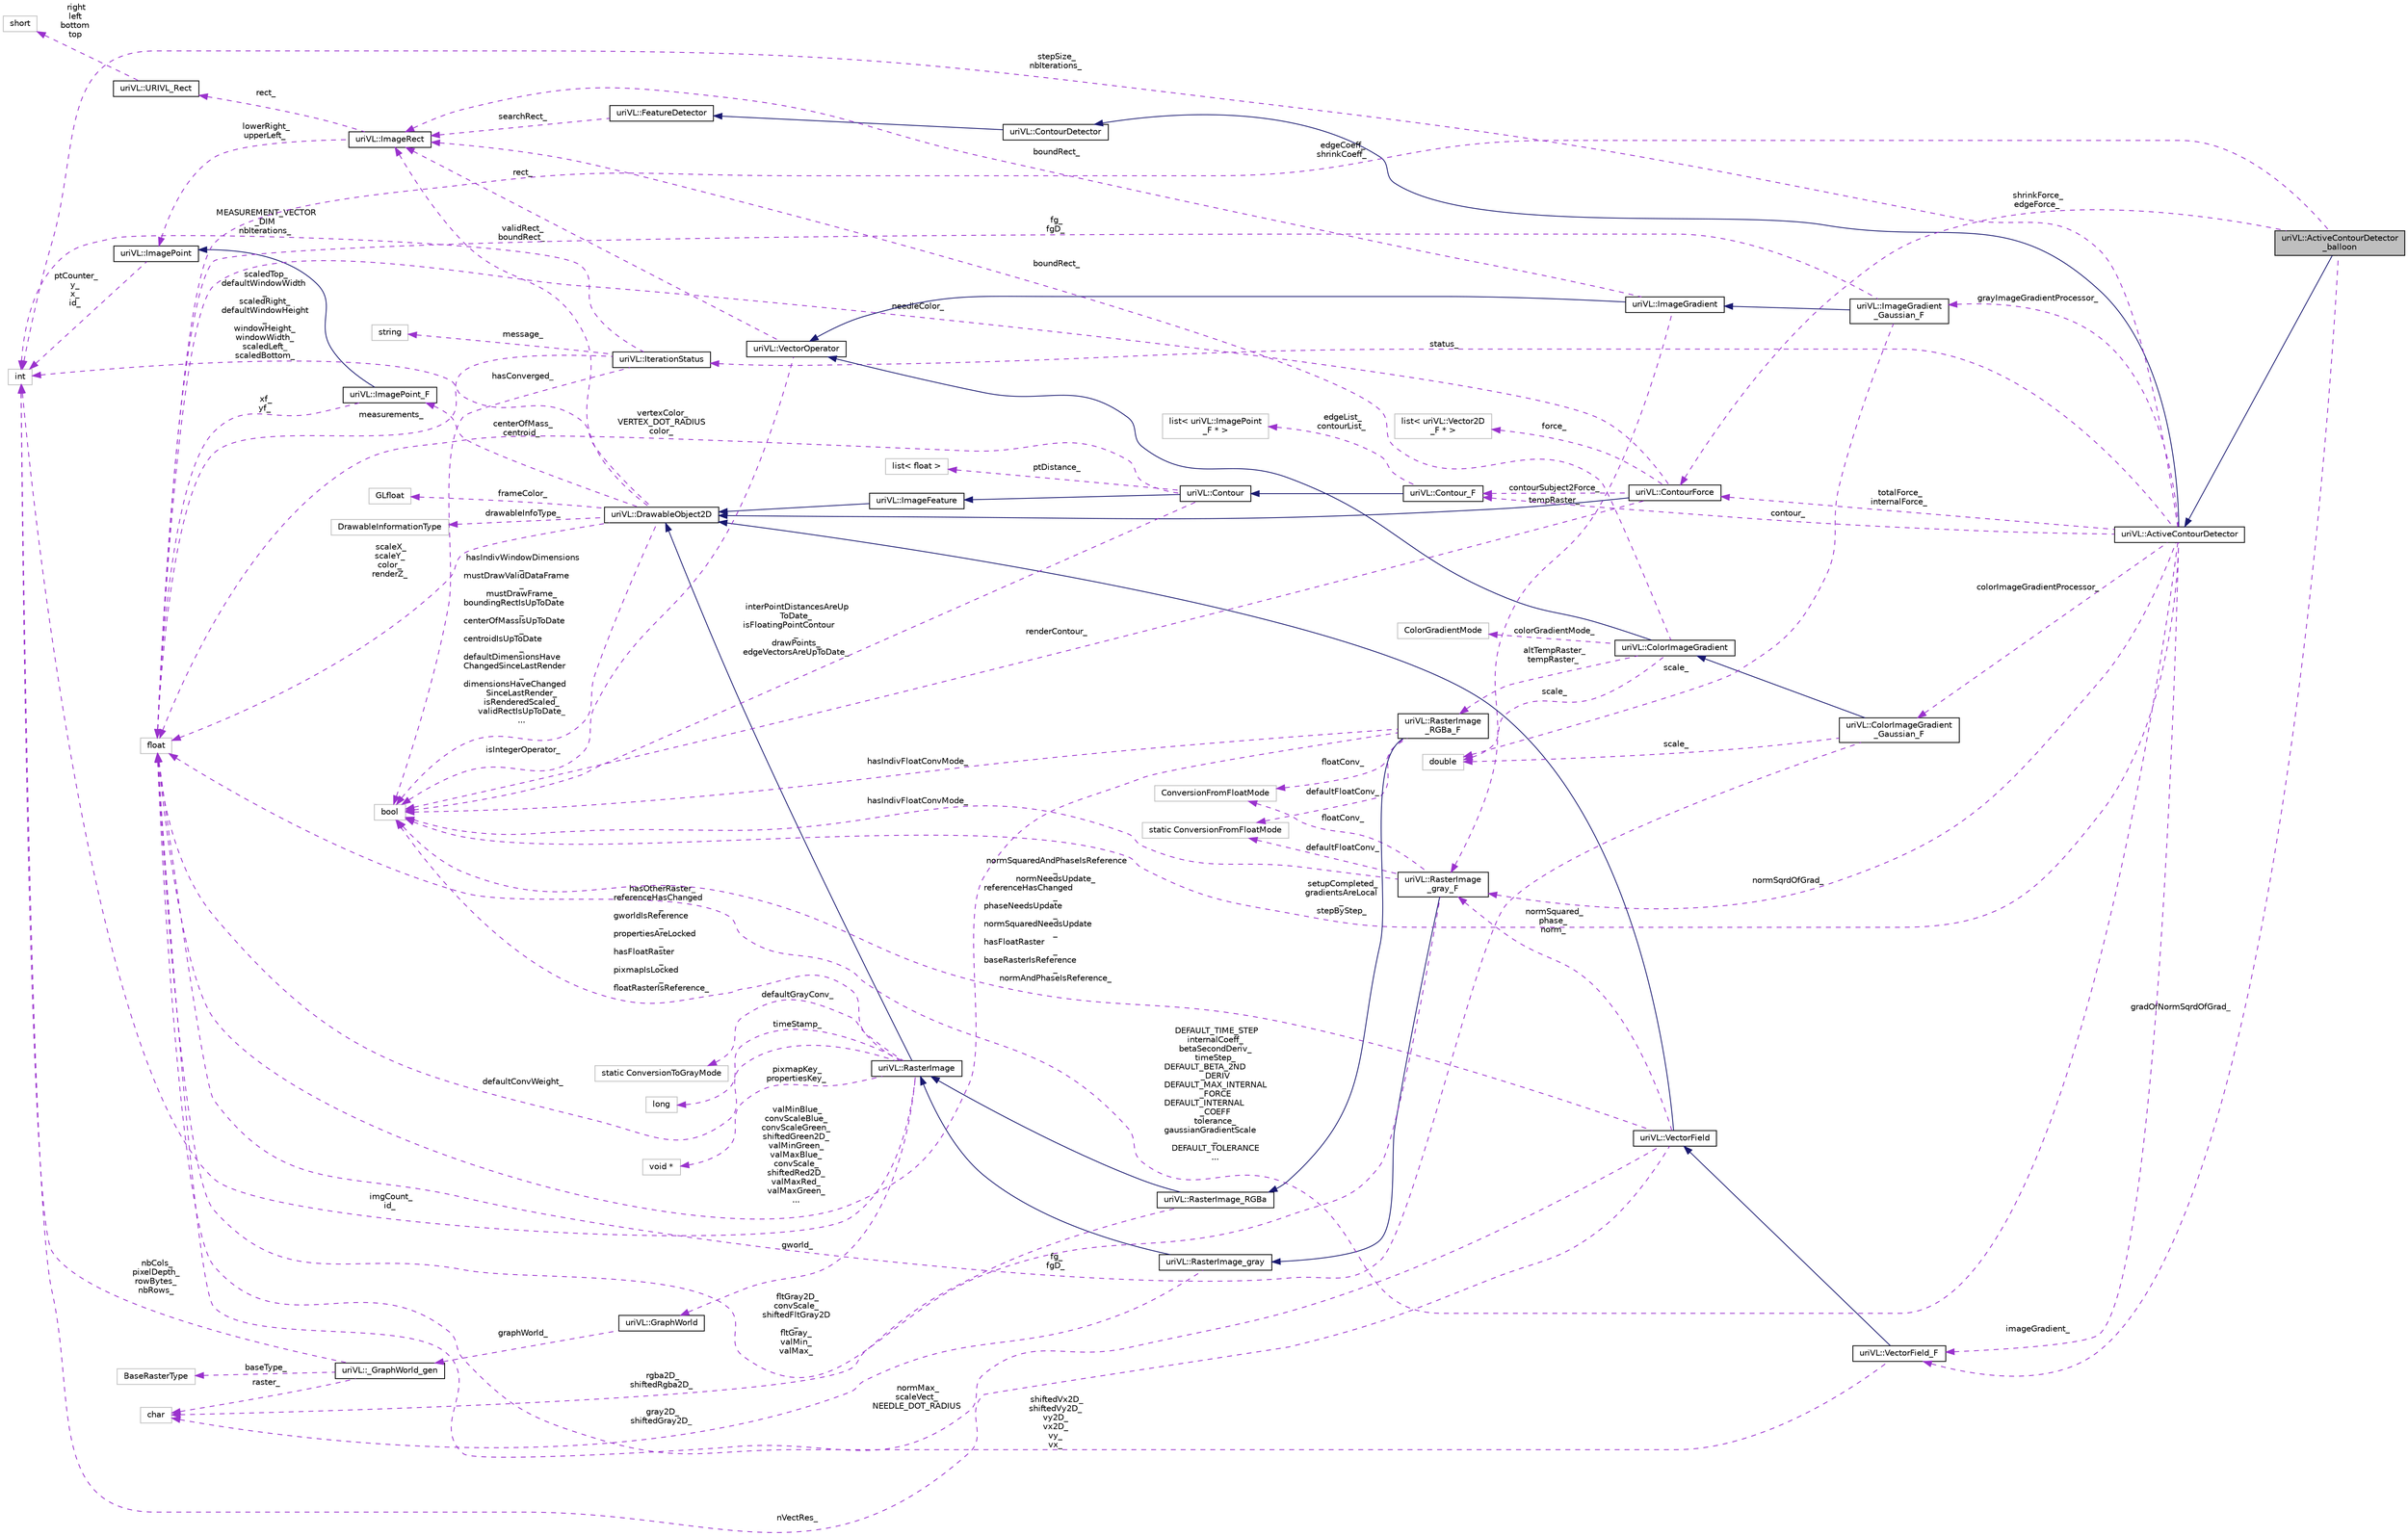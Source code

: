 digraph "uriVL::ActiveContourDetector_balloon"
{
  edge [fontname="Helvetica",fontsize="10",labelfontname="Helvetica",labelfontsize="10"];
  node [fontname="Helvetica",fontsize="10",shape=record];
  rankdir="LR";
  Node1 [label="uriVL::ActiveContourDetector\l_balloon",height=0.2,width=0.4,color="black", fillcolor="grey75", style="filled", fontcolor="black"];
  Node2 -> Node1 [dir="back",color="midnightblue",fontsize="10",style="solid",fontname="Helvetica"];
  Node2 [label="uriVL::ActiveContourDetector",height=0.2,width=0.4,color="black", fillcolor="white", style="filled",URL="$classuriVL_1_1ActiveContourDetector.html",tooltip="Parent class for all implementations of active contour algorithms for seeking closed contours in an i..."];
  Node3 -> Node2 [dir="back",color="midnightblue",fontsize="10",style="solid",fontname="Helvetica"];
  Node3 [label="uriVL::ContourDetector",height=0.2,width=0.4,color="black", fillcolor="white", style="filled",URL="$classuriVL_1_1ContourDetector.html",tooltip="Virtual parent class for all contour detector objects. "];
  Node4 -> Node3 [dir="back",color="midnightblue",fontsize="10",style="solid",fontname="Helvetica"];
  Node4 [label="uriVL::FeatureDetector",height=0.2,width=0.4,color="black", fillcolor="white", style="filled",URL="$classuriVL_1_1FeatureDetector.html",tooltip="FeatureDetector class. "];
  Node5 -> Node4 [dir="back",color="darkorchid3",fontsize="10",style="dashed",label=" searchRect_" ,fontname="Helvetica"];
  Node5 [label="uriVL::ImageRect",height=0.2,width=0.4,color="black", fillcolor="white", style="filled",URL="$classuriVL_1_1ImageRect.html",tooltip="Implements the ImageRect class. "];
  Node6 -> Node5 [dir="back",color="darkorchid3",fontsize="10",style="dashed",label=" rect_" ,fontname="Helvetica"];
  Node6 [label="uriVL::URIVL_Rect",height=0.2,width=0.4,color="black", fillcolor="white", style="filled",URL="$structuriVL_1_1URIVL__Rect.html",tooltip="For platforms not supported by Quicktime, we need to define Rect. "];
  Node7 -> Node6 [dir="back",color="darkorchid3",fontsize="10",style="dashed",label=" right\nleft\nbottom\ntop" ,fontname="Helvetica"];
  Node7 [label="short",height=0.2,width=0.4,color="grey75", fillcolor="white", style="filled"];
  Node8 -> Node5 [dir="back",color="darkorchid3",fontsize="10",style="dashed",label=" lowerRight_\nupperLeft_" ,fontname="Helvetica"];
  Node8 [label="uriVL::ImagePoint",height=0.2,width=0.4,color="black", fillcolor="white", style="filled",URL="$classuriVL_1_1ImagePoint.html",tooltip="Implements the ImagePoint class. "];
  Node9 -> Node8 [dir="back",color="darkorchid3",fontsize="10",style="dashed",label=" ptCounter_\ny_\nx_\nid_" ,fontname="Helvetica"];
  Node9 [label="int",height=0.2,width=0.4,color="grey75", fillcolor="white", style="filled"];
  Node10 -> Node2 [dir="back",color="darkorchid3",fontsize="10",style="dashed",label=" normSqrdOfGrad_" ,fontname="Helvetica"];
  Node10 [label="uriVL::RasterImage\l_gray_F",height=0.2,width=0.4,color="black", fillcolor="white", style="filled",URL="$classuriVL_1_1RasterImage__gray__F.html",tooltip="Floating point gray-level image class. "];
  Node11 -> Node10 [dir="back",color="midnightblue",fontsize="10",style="solid",fontname="Helvetica"];
  Node11 [label="uriVL::RasterImage_gray",height=0.2,width=0.4,color="black", fillcolor="white", style="filled",URL="$classuriVL_1_1RasterImage__gray.html",tooltip="Base gray-level image class. "];
  Node12 -> Node11 [dir="back",color="midnightblue",fontsize="10",style="solid",fontname="Helvetica"];
  Node12 [label="uriVL::RasterImage",height=0.2,width=0.4,color="black", fillcolor="white", style="filled",URL="$classuriVL_1_1RasterImage.html",tooltip="Virtual base image class. "];
  Node13 -> Node12 [dir="back",color="midnightblue",fontsize="10",style="solid",fontname="Helvetica"];
  Node13 [label="uriVL::DrawableObject2D",height=0.2,width=0.4,color="black", fillcolor="white", style="filled",URL="$classuriVL_1_1DrawableObject2D.html",tooltip="Virtual base DrawableObject2D class. "];
  Node14 -> Node13 [dir="back",color="darkorchid3",fontsize="10",style="dashed",label=" frameColor_" ,fontname="Helvetica"];
  Node14 [label="GLfloat",height=0.2,width=0.4,color="grey75", fillcolor="white", style="filled"];
  Node5 -> Node13 [dir="back",color="darkorchid3",fontsize="10",style="dashed",label=" validRect_\nboundRect_" ,fontname="Helvetica"];
  Node15 -> Node13 [dir="back",color="darkorchid3",fontsize="10",style="dashed",label=" centerOfMass_\ncentroid_" ,fontname="Helvetica"];
  Node15 [label="uriVL::ImagePoint_F",height=0.2,width=0.4,color="black", fillcolor="white", style="filled",URL="$classuriVL_1_1ImagePoint__F.html",tooltip="Implements the ImagePoint_F class. "];
  Node8 -> Node15 [dir="back",color="midnightblue",fontsize="10",style="solid",fontname="Helvetica"];
  Node16 -> Node15 [dir="back",color="darkorchid3",fontsize="10",style="dashed",label=" xf_\nyf_" ,fontname="Helvetica"];
  Node16 [label="float",height=0.2,width=0.4,color="grey75", fillcolor="white", style="filled"];
  Node16 -> Node13 [dir="back",color="darkorchid3",fontsize="10",style="dashed",label=" scaleX_\nscaleY_\ncolor_\nrenderZ_" ,fontname="Helvetica"];
  Node9 -> Node13 [dir="back",color="darkorchid3",fontsize="10",style="dashed",label=" scaledTop_\ndefaultWindowWidth\l_\nscaledRight_\ndefaultWindowHeight\l_\nwindowHeight_\nwindowWidth_\nscaledLeft_\nscaledBottom_" ,fontname="Helvetica"];
  Node17 -> Node13 [dir="back",color="darkorchid3",fontsize="10",style="dashed",label=" hasIndivWindowDimensions\l_\nmustDrawValidDataFrame\l_\nmustDrawFrame_\nboundingRectIsUpToDate\l_\ncenterOfMassIsUpToDate\l_\ncentroidIsUpToDate\l_\ndefaultDimensionsHave\lChangedSinceLastRender\l_\ndimensionsHaveChanged\lSinceLastRender_\nisRenderedScaled_\nvalidRectIsUpToDate_\n..." ,fontname="Helvetica"];
  Node17 [label="bool",height=0.2,width=0.4,color="grey75", fillcolor="white", style="filled"];
  Node18 -> Node13 [dir="back",color="darkorchid3",fontsize="10",style="dashed",label=" drawableInfoType_" ,fontname="Helvetica"];
  Node18 [label="DrawableInformationType",height=0.2,width=0.4,color="grey75", fillcolor="white", style="filled"];
  Node19 -> Node12 [dir="back",color="darkorchid3",fontsize="10",style="dashed",label=" gworld_" ,fontname="Helvetica"];
  Node19 [label="uriVL::GraphWorld",height=0.2,width=0.4,color="black", fillcolor="white", style="filled",URL="$classuriVL_1_1GraphWorld.html",tooltip="Implements the GraphWorld class. "];
  Node20 -> Node19 [dir="back",color="darkorchid3",fontsize="10",style="dashed",label=" graphWorld_" ,fontname="Helvetica"];
  Node20 [label="uriVL::_GraphWorld_gen",height=0.2,width=0.4,color="black", fillcolor="white", style="filled",URL="$classuriVL_1_1__GraphWorld__gen.html",tooltip="Implements the _GraphWorld_gen class. "];
  Node21 -> Node20 [dir="back",color="darkorchid3",fontsize="10",style="dashed",label=" raster_" ,fontname="Helvetica"];
  Node21 [label="char",height=0.2,width=0.4,color="grey75", fillcolor="white", style="filled"];
  Node22 -> Node20 [dir="back",color="darkorchid3",fontsize="10",style="dashed",label=" baseType_" ,fontname="Helvetica"];
  Node22 [label="BaseRasterType",height=0.2,width=0.4,color="grey75", fillcolor="white", style="filled"];
  Node9 -> Node20 [dir="back",color="darkorchid3",fontsize="10",style="dashed",label=" nbCols_\npixelDepth_\nrowBytes_\nnbRows_" ,fontname="Helvetica"];
  Node16 -> Node12 [dir="back",color="darkorchid3",fontsize="10",style="dashed",label=" defaultConvWeight_" ,fontname="Helvetica"];
  Node9 -> Node12 [dir="back",color="darkorchid3",fontsize="10",style="dashed",label=" imgCount_\nid_" ,fontname="Helvetica"];
  Node17 -> Node12 [dir="back",color="darkorchid3",fontsize="10",style="dashed",label=" hasOtherRaster_\nreferenceHasChanged\l_\ngworldIsReference\l_\npropertiesAreLocked\l_\nhasFloatRaster\l_\npixmapIsLocked\l_\nfloatRasterIsReference_" ,fontname="Helvetica"];
  Node23 -> Node12 [dir="back",color="darkorchid3",fontsize="10",style="dashed",label=" defaultGrayConv_" ,fontname="Helvetica"];
  Node23 [label="static ConversionToGrayMode",height=0.2,width=0.4,color="grey75", fillcolor="white", style="filled"];
  Node24 -> Node12 [dir="back",color="darkorchid3",fontsize="10",style="dashed",label=" timeStamp_" ,fontname="Helvetica"];
  Node24 [label="long",height=0.2,width=0.4,color="grey75", fillcolor="white", style="filled"];
  Node25 -> Node12 [dir="back",color="darkorchid3",fontsize="10",style="dashed",label=" pixmapKey_\npropertiesKey_" ,fontname="Helvetica"];
  Node25 [label="void *",height=0.2,width=0.4,color="grey75", fillcolor="white", style="filled"];
  Node21 -> Node11 [dir="back",color="darkorchid3",fontsize="10",style="dashed",label=" gray2D_\nshiftedGray2D_" ,fontname="Helvetica"];
  Node16 -> Node10 [dir="back",color="darkorchid3",fontsize="10",style="dashed",label=" fltGray2D_\nconvScale_\nshiftedFltGray2D\l_\nfltGray_\nvalMin_\nvalMax_" ,fontname="Helvetica"];
  Node17 -> Node10 [dir="back",color="darkorchid3",fontsize="10",style="dashed",label=" hasIndivFloatConvMode_" ,fontname="Helvetica"];
  Node26 -> Node10 [dir="back",color="darkorchid3",fontsize="10",style="dashed",label=" defaultFloatConv_" ,fontname="Helvetica"];
  Node26 [label="static ConversionFromFloatMode",height=0.2,width=0.4,color="grey75", fillcolor="white", style="filled"];
  Node27 -> Node10 [dir="back",color="darkorchid3",fontsize="10",style="dashed",label=" floatConv_" ,fontname="Helvetica"];
  Node27 [label="ConversionFromFloatMode",height=0.2,width=0.4,color="grey75", fillcolor="white", style="filled"];
  Node28 -> Node2 [dir="back",color="darkorchid3",fontsize="10",style="dashed",label=" contour_" ,fontname="Helvetica"];
  Node28 [label="uriVL::Contour_F",height=0.2,width=0.4,color="black", fillcolor="white", style="filled",URL="$classuriVL_1_1Contour__F.html",tooltip="Set of float ImagePoint objects which compose a closed curve. "];
  Node29 -> Node28 [dir="back",color="midnightblue",fontsize="10",style="solid",fontname="Helvetica"];
  Node29 [label="uriVL::Contour",height=0.2,width=0.4,color="black", fillcolor="white", style="filled",URL="$classuriVL_1_1Contour.html",tooltip="Set of ImagePoint objects which form a closed curve. "];
  Node30 -> Node29 [dir="back",color="midnightblue",fontsize="10",style="solid",fontname="Helvetica"];
  Node30 [label="uriVL::ImageFeature",height=0.2,width=0.4,color="black", fillcolor="white", style="filled",URL="$classuriVL_1_1ImageFeature.html",tooltip="Abstract base class of Blob, Segment, Corner... "];
  Node13 -> Node30 [dir="back",color="midnightblue",fontsize="10",style="solid",fontname="Helvetica"];
  Node16 -> Node29 [dir="back",color="darkorchid3",fontsize="10",style="dashed",label=" vertexColor_\nVERTEX_DOT_RADIUS\ncolor_" ,fontname="Helvetica"];
  Node17 -> Node29 [dir="back",color="darkorchid3",fontsize="10",style="dashed",label=" interPointDistancesAreUp\lToDate_\nisFloatingPointContour\l_\ndrawPoints_\nedgeVectorsAreUpToDate_" ,fontname="Helvetica"];
  Node31 -> Node29 [dir="back",color="darkorchid3",fontsize="10",style="dashed",label=" ptDistance_" ,fontname="Helvetica"];
  Node31 [label="list\< float \>",height=0.2,width=0.4,color="grey75", fillcolor="white", style="filled"];
  Node32 -> Node28 [dir="back",color="darkorchid3",fontsize="10",style="dashed",label=" edgeList_\ncontourList_" ,fontname="Helvetica"];
  Node32 [label="list\< uriVL::ImagePoint\l_F * \>",height=0.2,width=0.4,color="grey75", fillcolor="white", style="filled"];
  Node16 -> Node2 [dir="back",color="darkorchid3",fontsize="10",style="dashed",label=" DEFAULT_TIME_STEP\ninternalCoeff_\nbetaSecondDeriv_\ntimeStep_\nDEFAULT_BETA_2ND\l_DERIV\nDEFAULT_MAX_INTERNAL\l_FORCE\nDEFAULT_INTERNAL\l_COEFF\ntolerance_\ngaussianGradientScale\l_\nDEFAULT_TOLERANCE\n..." ,fontname="Helvetica"];
  Node33 -> Node2 [dir="back",color="darkorchid3",fontsize="10",style="dashed",label=" status_" ,fontname="Helvetica"];
  Node33 [label="uriVL::IterationStatus",height=0.2,width=0.4,color="black", fillcolor="white", style="filled",URL="$classuriVL_1_1IterationStatus.html",tooltip="Class that stores the status of an ongoing iteration and/or the results of a finished iteration..."];
  Node16 -> Node33 [dir="back",color="darkorchid3",fontsize="10",style="dashed",label=" measurements_" ,fontname="Helvetica"];
  Node9 -> Node33 [dir="back",color="darkorchid3",fontsize="10",style="dashed",label=" MEASUREMENT_VECTOR\l_DIM\nnbIterations_" ,fontname="Helvetica"];
  Node34 -> Node33 [dir="back",color="darkorchid3",fontsize="10",style="dashed",label=" message_" ,fontname="Helvetica"];
  Node34 [label="string",height=0.2,width=0.4,color="grey75", fillcolor="white", style="filled"];
  Node17 -> Node33 [dir="back",color="darkorchid3",fontsize="10",style="dashed",label=" hasConverged_" ,fontname="Helvetica"];
  Node9 -> Node2 [dir="back",color="darkorchid3",fontsize="10",style="dashed",label=" stepSize_\nnbIterations_" ,fontname="Helvetica"];
  Node17 -> Node2 [dir="back",color="darkorchid3",fontsize="10",style="dashed",label=" setupCompleted_\ngradientsAreLocal\l_\nstepByStep_" ,fontname="Helvetica"];
  Node35 -> Node2 [dir="back",color="darkorchid3",fontsize="10",style="dashed",label=" colorImageGradientProcessor_" ,fontname="Helvetica"];
  Node35 [label="uriVL::ColorImageGradient\l_Gaussian_F",height=0.2,width=0.4,color="black", fillcolor="white", style="filled",URL="$classuriVL_1_1ColorImageGradient__Gaussian__F.html",tooltip="Vector operator that computes the gradient of a color raster image using a \"gradient of Gaussian\" fil..."];
  Node36 -> Node35 [dir="back",color="midnightblue",fontsize="10",style="solid",fontname="Helvetica"];
  Node36 [label="uriVL::ColorImageGradient",height=0.2,width=0.4,color="black", fillcolor="white", style="filled",URL="$classuriVL_1_1ColorImageGradient.html",tooltip="Pure virtual parent class for an operator that computes the gradient of a color raster image..."];
  Node37 -> Node36 [dir="back",color="midnightblue",fontsize="10",style="solid",fontname="Helvetica"];
  Node37 [label="uriVL::VectorOperator",height=0.2,width=0.4,color="black", fillcolor="white", style="filled",URL="$classuriVL_1_1VectorOperator.html",tooltip="Virtual parent class for all vector operators (operators that are applied to a raster image and produ..."];
  Node5 -> Node37 [dir="back",color="darkorchid3",fontsize="10",style="dashed",label=" rect_" ,fontname="Helvetica"];
  Node17 -> Node37 [dir="back",color="darkorchid3",fontsize="10",style="dashed",label=" isIntegerOperator_" ,fontname="Helvetica"];
  Node5 -> Node36 [dir="back",color="darkorchid3",fontsize="10",style="dashed",label=" boundRect_" ,fontname="Helvetica"];
  Node38 -> Node36 [dir="back",color="darkorchid3",fontsize="10",style="dashed",label=" scale_" ,fontname="Helvetica"];
  Node38 [label="double",height=0.2,width=0.4,color="grey75", fillcolor="white", style="filled"];
  Node39 -> Node36 [dir="back",color="darkorchid3",fontsize="10",style="dashed",label=" altTempRaster_\ntempRaster_" ,fontname="Helvetica"];
  Node39 [label="uriVL::RasterImage\l_RGBa_F",height=0.2,width=0.4,color="black", fillcolor="white", style="filled",URL="$classuriVL_1_1RasterImage__RGBa__F.html",tooltip="RasterImage_RGBa_F class. "];
  Node40 -> Node39 [dir="back",color="midnightblue",fontsize="10",style="solid",fontname="Helvetica"];
  Node40 [label="uriVL::RasterImage_RGBa",height=0.2,width=0.4,color="black", fillcolor="white", style="filled",URL="$classuriVL_1_1RasterImage__RGBa.html",tooltip="Base 32-bit rgba color image class. "];
  Node12 -> Node40 [dir="back",color="midnightblue",fontsize="10",style="solid",fontname="Helvetica"];
  Node21 -> Node40 [dir="back",color="darkorchid3",fontsize="10",style="dashed",label=" rgba2D_\nshiftedRgba2D_" ,fontname="Helvetica"];
  Node16 -> Node39 [dir="back",color="darkorchid3",fontsize="10",style="dashed",label=" valMinBlue_\nconvScaleBlue_\nconvScaleGreen_\nshiftedGreen2D_\nvalMinGreen_\nvalMaxBlue_\nconvScale_\nshiftedRed2D_\nvalMaxRed_\nvalMaxGreen_\n..." ,fontname="Helvetica"];
  Node17 -> Node39 [dir="back",color="darkorchid3",fontsize="10",style="dashed",label=" hasIndivFloatConvMode_" ,fontname="Helvetica"];
  Node26 -> Node39 [dir="back",color="darkorchid3",fontsize="10",style="dashed",label=" defaultFloatConv_" ,fontname="Helvetica"];
  Node27 -> Node39 [dir="back",color="darkorchid3",fontsize="10",style="dashed",label=" floatConv_" ,fontname="Helvetica"];
  Node41 -> Node36 [dir="back",color="darkorchid3",fontsize="10",style="dashed",label=" colorGradientMode_" ,fontname="Helvetica"];
  Node41 [label="ColorGradientMode",height=0.2,width=0.4,color="grey75", fillcolor="white", style="filled"];
  Node38 -> Node35 [dir="back",color="darkorchid3",fontsize="10",style="dashed",label=" scale_" ,fontname="Helvetica"];
  Node16 -> Node35 [dir="back",color="darkorchid3",fontsize="10",style="dashed",label=" fg_\nfgD_" ,fontname="Helvetica"];
  Node42 -> Node2 [dir="back",color="darkorchid3",fontsize="10",style="dashed",label=" imageGradient_" ,fontname="Helvetica"];
  Node42 [label="uriVL::VectorField_F",height=0.2,width=0.4,color="black", fillcolor="white", style="filled",URL="$classuriVL_1_1VectorField__F.html",tooltip="VectorField_F class. "];
  Node43 -> Node42 [dir="back",color="midnightblue",fontsize="10",style="solid",fontname="Helvetica"];
  Node43 [label="uriVL::VectorField",height=0.2,width=0.4,color="black", fillcolor="white", style="filled",URL="$classuriVL_1_1VectorField.html",tooltip="VectorField class. "];
  Node13 -> Node43 [dir="back",color="midnightblue",fontsize="10",style="solid",fontname="Helvetica"];
  Node10 -> Node43 [dir="back",color="darkorchid3",fontsize="10",style="dashed",label=" normSquared_\nphase_\nnorm_" ,fontname="Helvetica"];
  Node16 -> Node43 [dir="back",color="darkorchid3",fontsize="10",style="dashed",label=" normMax_\nscaleVect_\nNEEDLE_DOT_RADIUS" ,fontname="Helvetica"];
  Node9 -> Node43 [dir="back",color="darkorchid3",fontsize="10",style="dashed",label=" nVectRes_" ,fontname="Helvetica"];
  Node17 -> Node43 [dir="back",color="darkorchid3",fontsize="10",style="dashed",label=" normSquaredAndPhaseIsReference\l_\nnormNeedsUpdate_\nreferenceHasChanged\l_\nphaseNeedsUpdate\l_\nnormSquaredNeedsUpdate\l_\nhasFloatRaster\l_\nbaseRasterIsReference\l_\nnormAndPhaseIsReference_" ,fontname="Helvetica"];
  Node16 -> Node42 [dir="back",color="darkorchid3",fontsize="10",style="dashed",label=" shiftedVx2D_\nshiftedVy2D_\nvy2D_\nvx2D_\nvy_\nvx_" ,fontname="Helvetica"];
  Node44 -> Node2 [dir="back",color="darkorchid3",fontsize="10",style="dashed",label=" totalForce_\ninternalForce_" ,fontname="Helvetica"];
  Node44 [label="uriVL::ContourForce",height=0.2,width=0.4,color="black", fillcolor="white", style="filled",URL="$classuriVL_1_1ContourForce.html",tooltip="A contour force is a connected set of pixels that share a comon characteristic. "];
  Node13 -> Node44 [dir="back",color="midnightblue",fontsize="10",style="solid",fontname="Helvetica"];
  Node28 -> Node44 [dir="back",color="darkorchid3",fontsize="10",style="dashed",label=" contourSubject2Force_" ,fontname="Helvetica"];
  Node16 -> Node44 [dir="back",color="darkorchid3",fontsize="10",style="dashed",label=" needleColor_" ,fontname="Helvetica"];
  Node45 -> Node44 [dir="back",color="darkorchid3",fontsize="10",style="dashed",label=" force_" ,fontname="Helvetica"];
  Node45 [label="list\< uriVL::Vector2D\l_F * \>",height=0.2,width=0.4,color="grey75", fillcolor="white", style="filled"];
  Node17 -> Node44 [dir="back",color="darkorchid3",fontsize="10",style="dashed",label=" renderContour_" ,fontname="Helvetica"];
  Node46 -> Node2 [dir="back",color="darkorchid3",fontsize="10",style="dashed",label=" grayImageGradientProcessor_" ,fontname="Helvetica"];
  Node46 [label="uriVL::ImageGradient\l_Gaussian_F",height=0.2,width=0.4,color="black", fillcolor="white", style="filled",URL="$classuriVL_1_1ImageGradient__Gaussian__F.html",tooltip="Vector operator that computes the gradient of a raster image using a \"gradient of Gaussian\" filter..."];
  Node47 -> Node46 [dir="back",color="midnightblue",fontsize="10",style="solid",fontname="Helvetica"];
  Node47 [label="uriVL::ImageGradient",height=0.2,width=0.4,color="black", fillcolor="white", style="filled",URL="$classuriVL_1_1ImageGradient.html",tooltip="Pure virtual parent class for an operator that computes the gradient of a raster image. "];
  Node37 -> Node47 [dir="back",color="midnightblue",fontsize="10",style="solid",fontname="Helvetica"];
  Node5 -> Node47 [dir="back",color="darkorchid3",fontsize="10",style="dashed",label=" boundRect_" ,fontname="Helvetica"];
  Node10 -> Node47 [dir="back",color="darkorchid3",fontsize="10",style="dashed",label=" tempRaster_" ,fontname="Helvetica"];
  Node38 -> Node46 [dir="back",color="darkorchid3",fontsize="10",style="dashed",label=" scale_" ,fontname="Helvetica"];
  Node16 -> Node46 [dir="back",color="darkorchid3",fontsize="10",style="dashed",label=" fg_\nfgD_" ,fontname="Helvetica"];
  Node16 -> Node1 [dir="back",color="darkorchid3",fontsize="10",style="dashed",label=" edgeCoeff_\nshrinkCoeff_" ,fontname="Helvetica"];
  Node42 -> Node1 [dir="back",color="darkorchid3",fontsize="10",style="dashed",label=" gradOfNormSqrdOfGrad_" ,fontname="Helvetica"];
  Node44 -> Node1 [dir="back",color="darkorchid3",fontsize="10",style="dashed",label=" shrinkForce_\nedgeForce_" ,fontname="Helvetica"];
}
